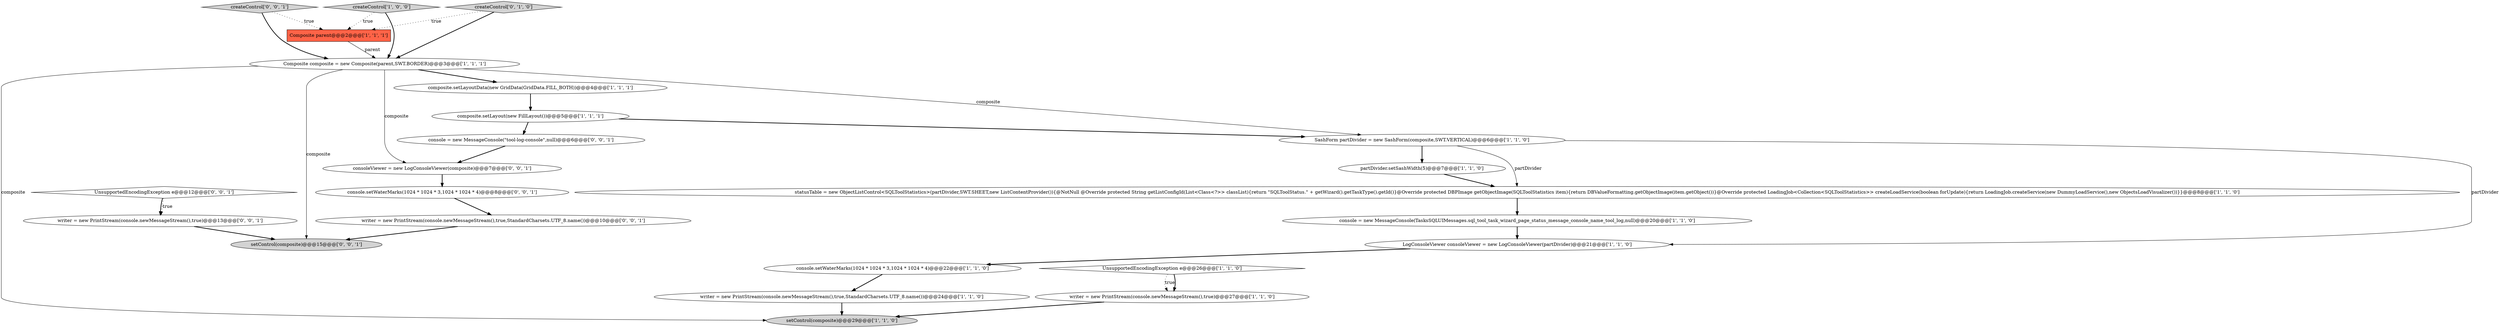 digraph {
9 [style = filled, label = "setControl(composite)@@@29@@@['1', '1', '0']", fillcolor = lightgray, shape = ellipse image = "AAA0AAABBB1BBB"];
11 [style = filled, label = "statusTable = new ObjectListControl<SQLToolStatistics>(partDivider,SWT.SHEET,new ListContentProvider()){@NotNull @Override protected String getListConfigId(List<Class<?>> classList){return \"SQLToolStatus.\" + getWizard().getTaskType().getId()}@Override protected DBPImage getObjectImage(SQLToolStatistics item){return DBValueFormatting.getObjectImage(item.getObject())}@Override protected LoadingJob<Collection<SQLToolStatistics>> createLoadService(boolean forUpdate){return LoadingJob.createService(new DummyLoadService(),new ObjectsLoadVisualizer())}}@@@8@@@['1', '1', '0']", fillcolor = white, shape = ellipse image = "AAA0AAABBB1BBB"];
19 [style = filled, label = "createControl['0', '0', '1']", fillcolor = lightgray, shape = diamond image = "AAA0AAABBB3BBB"];
1 [style = filled, label = "LogConsoleViewer consoleViewer = new LogConsoleViewer(partDivider)@@@21@@@['1', '1', '0']", fillcolor = white, shape = ellipse image = "AAA0AAABBB1BBB"];
6 [style = filled, label = "Composite composite = new Composite(parent,SWT.BORDER)@@@3@@@['1', '1', '1']", fillcolor = white, shape = ellipse image = "AAA0AAABBB1BBB"];
15 [style = filled, label = "createControl['0', '1', '0']", fillcolor = lightgray, shape = diamond image = "AAA0AAABBB2BBB"];
21 [style = filled, label = "setControl(composite)@@@15@@@['0', '0', '1']", fillcolor = lightgray, shape = ellipse image = "AAA0AAABBB3BBB"];
20 [style = filled, label = "UnsupportedEncodingException e@@@12@@@['0', '0', '1']", fillcolor = white, shape = diamond image = "AAA0AAABBB3BBB"];
8 [style = filled, label = "composite.setLayout(new FillLayout())@@@5@@@['1', '1', '1']", fillcolor = white, shape = ellipse image = "AAA0AAABBB1BBB"];
2 [style = filled, label = "Composite parent@@@2@@@['1', '1', '1']", fillcolor = tomato, shape = box image = "AAA0AAABBB1BBB"];
0 [style = filled, label = "console.setWaterMarks(1024 * 1024 * 3,1024 * 1024 * 4)@@@22@@@['1', '1', '0']", fillcolor = white, shape = ellipse image = "AAA0AAABBB1BBB"];
10 [style = filled, label = "partDivider.setSashWidth(5)@@@7@@@['1', '1', '0']", fillcolor = white, shape = ellipse image = "AAA0AAABBB1BBB"];
18 [style = filled, label = "writer = new PrintStream(console.newMessageStream(),true,StandardCharsets.UTF_8.name())@@@10@@@['0', '0', '1']", fillcolor = white, shape = ellipse image = "AAA0AAABBB3BBB"];
7 [style = filled, label = "createControl['1', '0', '0']", fillcolor = lightgray, shape = diamond image = "AAA0AAABBB1BBB"];
12 [style = filled, label = "writer = new PrintStream(console.newMessageStream(),true,StandardCharsets.UTF_8.name())@@@24@@@['1', '1', '0']", fillcolor = white, shape = ellipse image = "AAA0AAABBB1BBB"];
22 [style = filled, label = "console = new MessageConsole(\"tool-log-console\",null)@@@6@@@['0', '0', '1']", fillcolor = white, shape = ellipse image = "AAA0AAABBB3BBB"];
13 [style = filled, label = "composite.setLayoutData(new GridData(GridData.FILL_BOTH))@@@4@@@['1', '1', '1']", fillcolor = white, shape = ellipse image = "AAA0AAABBB1BBB"];
5 [style = filled, label = "UnsupportedEncodingException e@@@26@@@['1', '1', '0']", fillcolor = white, shape = diamond image = "AAA0AAABBB1BBB"];
17 [style = filled, label = "consoleViewer = new LogConsoleViewer(composite)@@@7@@@['0', '0', '1']", fillcolor = white, shape = ellipse image = "AAA0AAABBB3BBB"];
4 [style = filled, label = "console = new MessageConsole(TasksSQLUIMessages.sql_tool_task_wizard_page_status_message_console_name_tool_log,null)@@@20@@@['1', '1', '0']", fillcolor = white, shape = ellipse image = "AAA0AAABBB1BBB"];
14 [style = filled, label = "writer = new PrintStream(console.newMessageStream(),true)@@@27@@@['1', '1', '0']", fillcolor = white, shape = ellipse image = "AAA0AAABBB1BBB"];
16 [style = filled, label = "writer = new PrintStream(console.newMessageStream(),true)@@@13@@@['0', '0', '1']", fillcolor = white, shape = ellipse image = "AAA0AAABBB3BBB"];
23 [style = filled, label = "console.setWaterMarks(1024 * 1024 * 3,1024 * 1024 * 4)@@@8@@@['0', '0', '1']", fillcolor = white, shape = ellipse image = "AAA0AAABBB3BBB"];
3 [style = filled, label = "SashForm partDivider = new SashForm(composite,SWT.VERTICAL)@@@6@@@['1', '1', '0']", fillcolor = white, shape = ellipse image = "AAA0AAABBB1BBB"];
7->2 [style = dotted, label="true"];
5->14 [style = dotted, label="true"];
5->14 [style = bold, label=""];
6->21 [style = solid, label="composite"];
3->10 [style = bold, label=""];
11->4 [style = bold, label=""];
19->6 [style = bold, label=""];
20->16 [style = bold, label=""];
2->6 [style = solid, label="parent"];
3->11 [style = solid, label="partDivider"];
6->3 [style = solid, label="composite"];
7->6 [style = bold, label=""];
6->13 [style = bold, label=""];
14->9 [style = bold, label=""];
10->11 [style = bold, label=""];
22->17 [style = bold, label=""];
20->16 [style = dotted, label="true"];
15->6 [style = bold, label=""];
6->9 [style = solid, label="composite"];
4->1 [style = bold, label=""];
8->3 [style = bold, label=""];
12->9 [style = bold, label=""];
16->21 [style = bold, label=""];
19->2 [style = dotted, label="true"];
0->12 [style = bold, label=""];
15->2 [style = dotted, label="true"];
8->22 [style = bold, label=""];
17->23 [style = bold, label=""];
23->18 [style = bold, label=""];
18->21 [style = bold, label=""];
3->1 [style = solid, label="partDivider"];
6->17 [style = solid, label="composite"];
13->8 [style = bold, label=""];
1->0 [style = bold, label=""];
}
